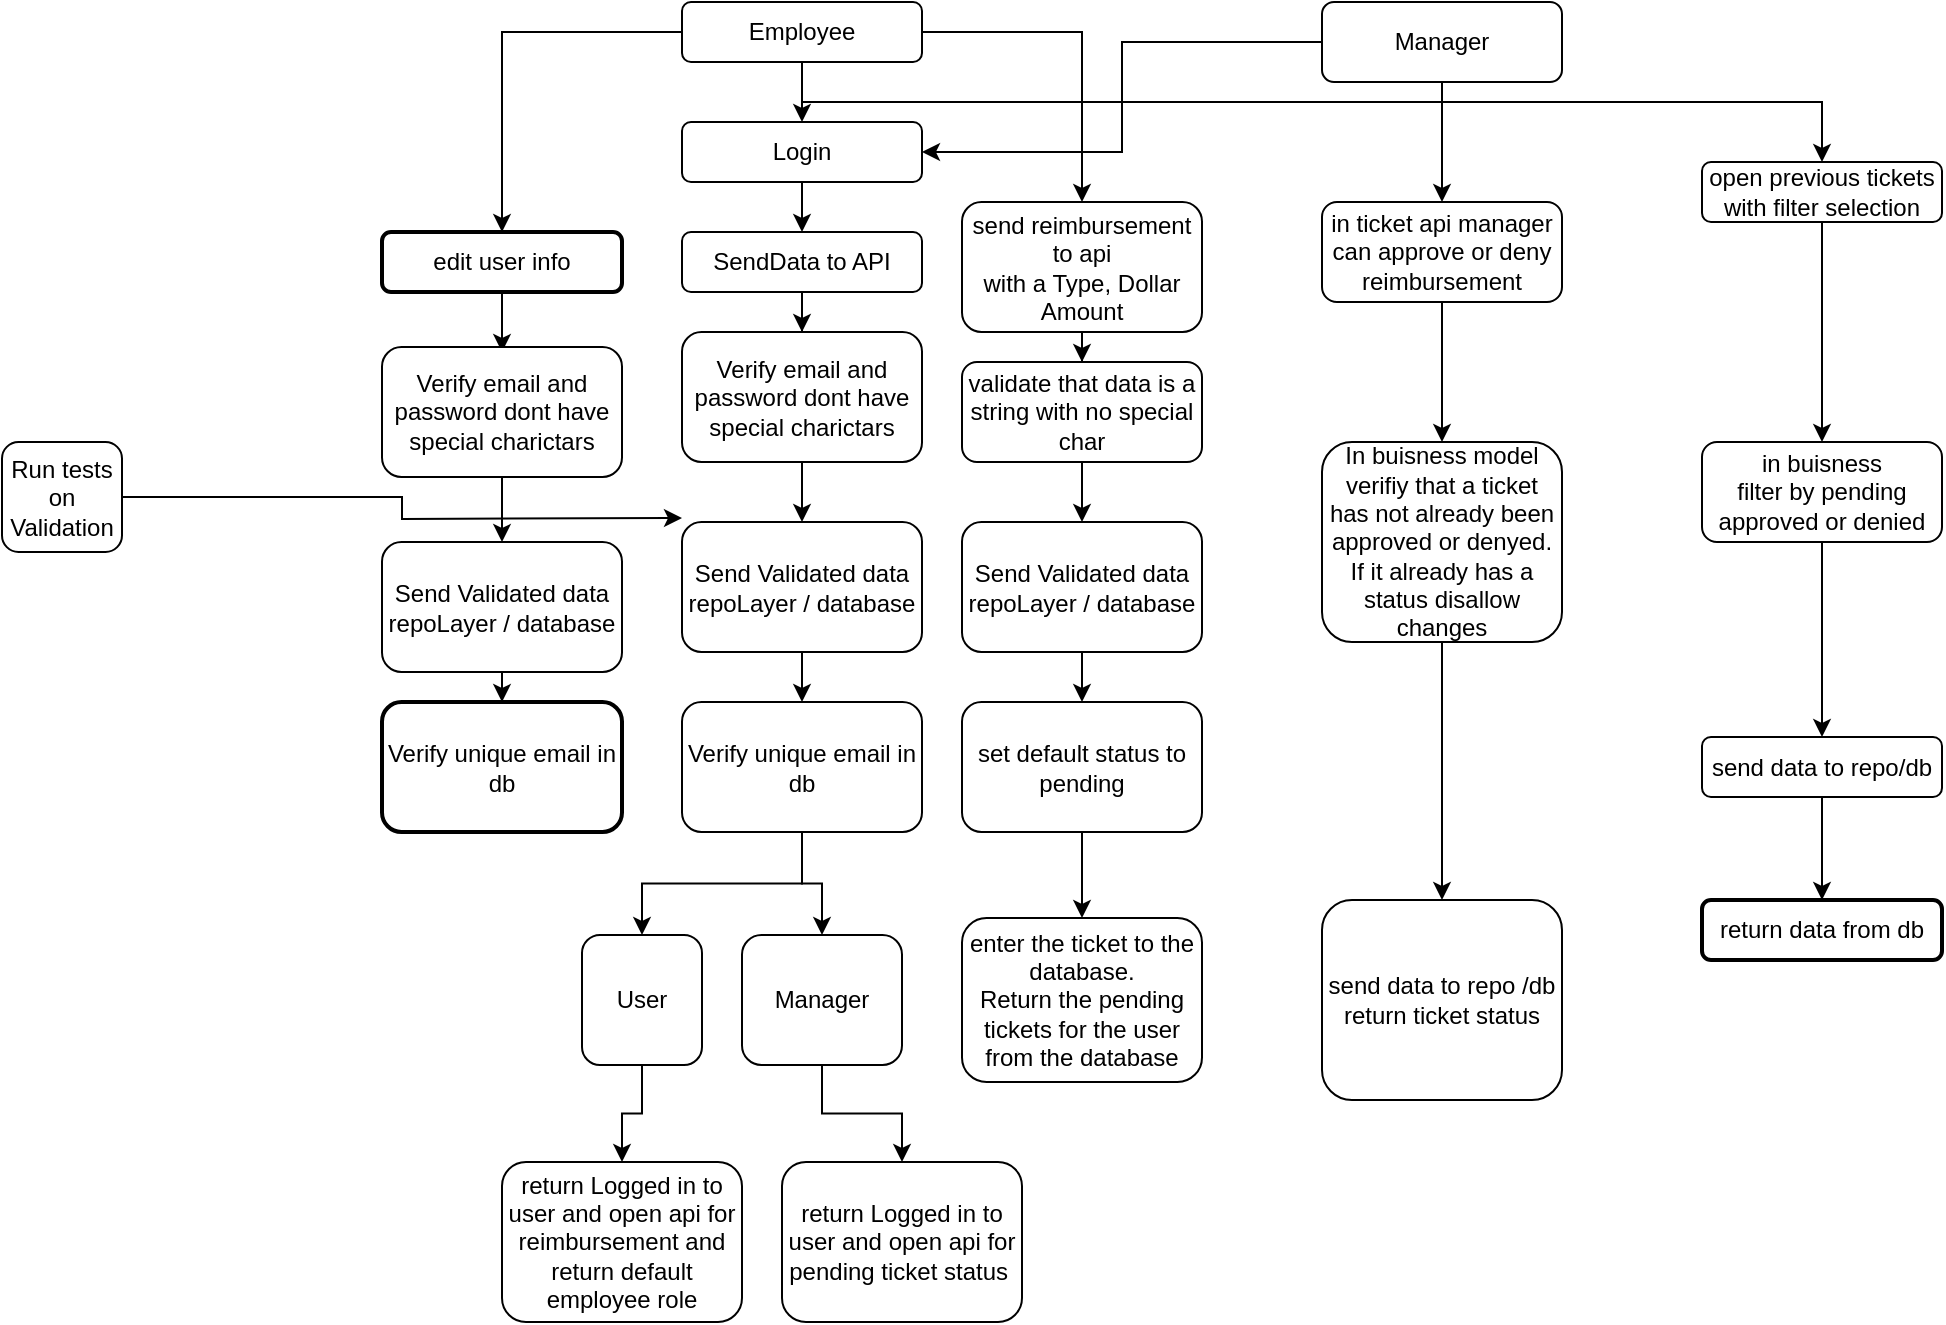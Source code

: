 <mxfile>
    <diagram id="myox_wIYIGJzvfS4QjIp" name="Page-1">
        <mxGraphModel dx="1630" dy="565" grid="1" gridSize="10" guides="1" tooltips="1" connect="1" arrows="1" fold="1" page="1" pageScale="1" pageWidth="850" pageHeight="1100" math="0" shadow="0">
            <root>
                <mxCell id="0"/>
                <mxCell id="1" parent="0"/>
                <mxCell id="U25JDylt9elMhkWphfTc-34" style="edgeStyle=orthogonalEdgeStyle;rounded=0;orthogonalLoop=1;jettySize=auto;html=1;" parent="1" source="U25JDylt9elMhkWphfTc-32" target="U25JDylt9elMhkWphfTc-33" edge="1">
                    <mxGeometry relative="1" as="geometry"/>
                </mxCell>
                <mxCell id="U25JDylt9elMhkWphfTc-57" style="edgeStyle=orthogonalEdgeStyle;rounded=0;orthogonalLoop=1;jettySize=auto;html=1;exitX=1;exitY=0.5;exitDx=0;exitDy=0;" parent="1" source="U25JDylt9elMhkWphfTc-32" target="U25JDylt9elMhkWphfTc-56" edge="1">
                    <mxGeometry relative="1" as="geometry"/>
                </mxCell>
                <mxCell id="U25JDylt9elMhkWphfTc-91" style="edgeStyle=orthogonalEdgeStyle;rounded=0;orthogonalLoop=1;jettySize=auto;html=1;exitX=0.5;exitY=1;exitDx=0;exitDy=0;" parent="1" source="U25JDylt9elMhkWphfTc-32" target="U25JDylt9elMhkWphfTc-90" edge="1">
                    <mxGeometry relative="1" as="geometry">
                        <Array as="points">
                            <mxPoint x="240" y="110"/>
                            <mxPoint x="750" y="110"/>
                        </Array>
                    </mxGeometry>
                </mxCell>
                <mxCell id="U25JDylt9elMhkWphfTc-99" style="edgeStyle=orthogonalEdgeStyle;rounded=0;orthogonalLoop=1;jettySize=auto;html=1;exitX=0;exitY=0.5;exitDx=0;exitDy=0;" parent="1" source="U25JDylt9elMhkWphfTc-32" target="U25JDylt9elMhkWphfTc-98" edge="1">
                    <mxGeometry relative="1" as="geometry"/>
                </mxCell>
                <mxCell id="U25JDylt9elMhkWphfTc-32" value="Employee" style="rounded=1;whiteSpace=wrap;html=1;" parent="1" vertex="1">
                    <mxGeometry x="180" y="60" width="120" height="30" as="geometry"/>
                </mxCell>
                <mxCell id="U25JDylt9elMhkWphfTc-44" style="edgeStyle=orthogonalEdgeStyle;rounded=0;orthogonalLoop=1;jettySize=auto;html=1;" parent="1" source="U25JDylt9elMhkWphfTc-33" target="U25JDylt9elMhkWphfTc-43" edge="1">
                    <mxGeometry relative="1" as="geometry"/>
                </mxCell>
                <mxCell id="U25JDylt9elMhkWphfTc-33" value="Login" style="rounded=1;whiteSpace=wrap;html=1;" parent="1" vertex="1">
                    <mxGeometry x="180" y="120" width="120" height="30" as="geometry"/>
                </mxCell>
                <mxCell id="U25JDylt9elMhkWphfTc-37" value="return Logged in to user and open api for reimbursement and return default employee role" style="rounded=1;whiteSpace=wrap;html=1;" parent="1" vertex="1">
                    <mxGeometry x="90" y="640" width="120" height="80" as="geometry"/>
                </mxCell>
                <mxCell id="U25JDylt9elMhkWphfTc-46" style="edgeStyle=orthogonalEdgeStyle;rounded=0;orthogonalLoop=1;jettySize=auto;html=1;" parent="1" source="U25JDylt9elMhkWphfTc-43" target="U25JDylt9elMhkWphfTc-45" edge="1">
                    <mxGeometry relative="1" as="geometry"/>
                </mxCell>
                <mxCell id="U25JDylt9elMhkWphfTc-43" value="SendData to API" style="rounded=1;whiteSpace=wrap;html=1;" parent="1" vertex="1">
                    <mxGeometry x="180" y="175" width="120" height="30" as="geometry"/>
                </mxCell>
                <mxCell id="U25JDylt9elMhkWphfTc-52" style="edgeStyle=orthogonalEdgeStyle;rounded=0;orthogonalLoop=1;jettySize=auto;html=1;exitX=0.5;exitY=1;exitDx=0;exitDy=0;" parent="1" source="U25JDylt9elMhkWphfTc-45" target="U25JDylt9elMhkWphfTc-51" edge="1">
                    <mxGeometry relative="1" as="geometry"/>
                </mxCell>
                <mxCell id="U25JDylt9elMhkWphfTc-45" value="Verify email and password dont have special charictars" style="rounded=1;whiteSpace=wrap;html=1;" parent="1" vertex="1">
                    <mxGeometry x="180" y="225" width="120" height="65" as="geometry"/>
                </mxCell>
                <mxCell id="U25JDylt9elMhkWphfTc-68" style="edgeStyle=orthogonalEdgeStyle;rounded=0;orthogonalLoop=1;jettySize=auto;html=1;" parent="1" source="U25JDylt9elMhkWphfTc-51" target="U25JDylt9elMhkWphfTc-67" edge="1">
                    <mxGeometry relative="1" as="geometry"/>
                </mxCell>
                <mxCell id="U25JDylt9elMhkWphfTc-51" value="Send Validated data repoLayer / database" style="rounded=1;whiteSpace=wrap;html=1;" parent="1" vertex="1">
                    <mxGeometry x="180" y="320" width="120" height="65" as="geometry"/>
                </mxCell>
                <mxCell id="U25JDylt9elMhkWphfTc-106" style="edgeStyle=orthogonalEdgeStyle;rounded=0;orthogonalLoop=1;jettySize=auto;html=1;" parent="1" source="U25JDylt9elMhkWphfTc-53" edge="1">
                    <mxGeometry relative="1" as="geometry">
                        <mxPoint x="180" y="318" as="targetPoint"/>
                    </mxGeometry>
                </mxCell>
                <mxCell id="U25JDylt9elMhkWphfTc-53" value="Run tests on Validation" style="rounded=1;whiteSpace=wrap;html=1;" parent="1" vertex="1">
                    <mxGeometry x="-160" y="280" width="60" height="55" as="geometry"/>
                </mxCell>
                <mxCell id="U25JDylt9elMhkWphfTc-59" style="edgeStyle=orthogonalEdgeStyle;rounded=0;orthogonalLoop=1;jettySize=auto;html=1;" parent="1" source="U25JDylt9elMhkWphfTc-56" target="U25JDylt9elMhkWphfTc-58" edge="1">
                    <mxGeometry relative="1" as="geometry"/>
                </mxCell>
                <mxCell id="U25JDylt9elMhkWphfTc-56" value="send reimbursement&lt;br&gt;to api&lt;br&gt;with a Type, Dollar Amount" style="rounded=1;whiteSpace=wrap;html=1;" parent="1" vertex="1">
                    <mxGeometry x="320" y="160" width="120" height="65" as="geometry"/>
                </mxCell>
                <mxCell id="U25JDylt9elMhkWphfTc-70" style="edgeStyle=orthogonalEdgeStyle;rounded=0;orthogonalLoop=1;jettySize=auto;html=1;exitX=0.5;exitY=1;exitDx=0;exitDy=0;entryX=0.5;entryY=0;entryDx=0;entryDy=0;" parent="1" source="U25JDylt9elMhkWphfTc-58" target="U25JDylt9elMhkWphfTc-69" edge="1">
                    <mxGeometry relative="1" as="geometry"/>
                </mxCell>
                <mxCell id="U25JDylt9elMhkWphfTc-58" value="validate that data is a string with no special char" style="rounded=1;whiteSpace=wrap;html=1;" parent="1" vertex="1">
                    <mxGeometry x="320" y="240" width="120" height="50" as="geometry"/>
                </mxCell>
                <mxCell id="U25JDylt9elMhkWphfTc-80" style="edgeStyle=orthogonalEdgeStyle;rounded=0;orthogonalLoop=1;jettySize=auto;html=1;exitX=0.5;exitY=1;exitDx=0;exitDy=0;" parent="1" source="U25JDylt9elMhkWphfTc-67" target="U25JDylt9elMhkWphfTc-79" edge="1">
                    <mxGeometry relative="1" as="geometry"/>
                </mxCell>
                <mxCell id="U25JDylt9elMhkWphfTc-82" style="edgeStyle=orthogonalEdgeStyle;rounded=0;orthogonalLoop=1;jettySize=auto;html=1;exitX=0.5;exitY=1;exitDx=0;exitDy=0;entryX=0.5;entryY=0;entryDx=0;entryDy=0;" parent="1" source="U25JDylt9elMhkWphfTc-67" target="U25JDylt9elMhkWphfTc-81" edge="1">
                    <mxGeometry relative="1" as="geometry"/>
                </mxCell>
                <mxCell id="U25JDylt9elMhkWphfTc-67" value="Verify unique email in db" style="rounded=1;whiteSpace=wrap;html=1;" parent="1" vertex="1">
                    <mxGeometry x="180" y="410" width="120" height="65" as="geometry"/>
                </mxCell>
                <mxCell id="U25JDylt9elMhkWphfTc-72" style="edgeStyle=orthogonalEdgeStyle;rounded=0;orthogonalLoop=1;jettySize=auto;html=1;exitX=0.5;exitY=1;exitDx=0;exitDy=0;" parent="1" source="U25JDylt9elMhkWphfTc-69" target="U25JDylt9elMhkWphfTc-71" edge="1">
                    <mxGeometry relative="1" as="geometry"/>
                </mxCell>
                <mxCell id="U25JDylt9elMhkWphfTc-69" value="Send Validated data repoLayer / database" style="rounded=1;whiteSpace=wrap;html=1;" parent="1" vertex="1">
                    <mxGeometry x="320" y="320" width="120" height="65" as="geometry"/>
                </mxCell>
                <mxCell id="U25JDylt9elMhkWphfTc-74" style="edgeStyle=orthogonalEdgeStyle;rounded=0;orthogonalLoop=1;jettySize=auto;html=1;" parent="1" source="U25JDylt9elMhkWphfTc-71" target="U25JDylt9elMhkWphfTc-73" edge="1">
                    <mxGeometry relative="1" as="geometry"/>
                </mxCell>
                <mxCell id="U25JDylt9elMhkWphfTc-71" value="set default status to pending" style="rounded=1;whiteSpace=wrap;html=1;" parent="1" vertex="1">
                    <mxGeometry x="320" y="410" width="120" height="65" as="geometry"/>
                </mxCell>
                <mxCell id="U25JDylt9elMhkWphfTc-73" value="enter the ticket to the database.&lt;br&gt;Return the pending tickets for the user from the database" style="rounded=1;whiteSpace=wrap;html=1;" parent="1" vertex="1">
                    <mxGeometry x="320" y="518" width="120" height="82" as="geometry"/>
                </mxCell>
                <mxCell id="U25JDylt9elMhkWphfTc-76" style="edgeStyle=orthogonalEdgeStyle;rounded=0;orthogonalLoop=1;jettySize=auto;html=1;exitX=0;exitY=0.5;exitDx=0;exitDy=0;entryX=1;entryY=0.5;entryDx=0;entryDy=0;" parent="1" source="U25JDylt9elMhkWphfTc-75" target="U25JDylt9elMhkWphfTc-33" edge="1">
                    <mxGeometry relative="1" as="geometry"/>
                </mxCell>
                <mxCell id="U25JDylt9elMhkWphfTc-78" style="edgeStyle=orthogonalEdgeStyle;rounded=0;orthogonalLoop=1;jettySize=auto;html=1;exitX=0.5;exitY=1;exitDx=0;exitDy=0;" parent="1" source="U25JDylt9elMhkWphfTc-75" target="U25JDylt9elMhkWphfTc-77" edge="1">
                    <mxGeometry relative="1" as="geometry"/>
                </mxCell>
                <mxCell id="U25JDylt9elMhkWphfTc-75" value="Manager" style="rounded=1;whiteSpace=wrap;html=1;" parent="1" vertex="1">
                    <mxGeometry x="500" y="60" width="120" height="40" as="geometry"/>
                </mxCell>
                <mxCell id="U25JDylt9elMhkWphfTc-87" style="edgeStyle=orthogonalEdgeStyle;rounded=0;orthogonalLoop=1;jettySize=auto;html=1;" parent="1" source="U25JDylt9elMhkWphfTc-77" target="U25JDylt9elMhkWphfTc-86" edge="1">
                    <mxGeometry relative="1" as="geometry"/>
                </mxCell>
                <mxCell id="U25JDylt9elMhkWphfTc-77" value="in ticket api manager can approve or deny reimbursement" style="rounded=1;whiteSpace=wrap;html=1;" parent="1" vertex="1">
                    <mxGeometry x="500" y="160" width="120" height="50" as="geometry"/>
                </mxCell>
                <mxCell id="U25JDylt9elMhkWphfTc-83" style="edgeStyle=orthogonalEdgeStyle;rounded=0;orthogonalLoop=1;jettySize=auto;html=1;exitX=0.5;exitY=1;exitDx=0;exitDy=0;entryX=0.5;entryY=0;entryDx=0;entryDy=0;" parent="1" source="U25JDylt9elMhkWphfTc-79" target="U25JDylt9elMhkWphfTc-37" edge="1">
                    <mxGeometry relative="1" as="geometry"/>
                </mxCell>
                <mxCell id="U25JDylt9elMhkWphfTc-79" value="User" style="rounded=1;whiteSpace=wrap;html=1;" parent="1" vertex="1">
                    <mxGeometry x="130" y="526.5" width="60" height="65" as="geometry"/>
                </mxCell>
                <mxCell id="U25JDylt9elMhkWphfTc-85" style="edgeStyle=orthogonalEdgeStyle;rounded=0;orthogonalLoop=1;jettySize=auto;html=1;exitX=0.5;exitY=1;exitDx=0;exitDy=0;entryX=0.5;entryY=0;entryDx=0;entryDy=0;" parent="1" source="U25JDylt9elMhkWphfTc-81" target="U25JDylt9elMhkWphfTc-84" edge="1">
                    <mxGeometry relative="1" as="geometry"/>
                </mxCell>
                <mxCell id="U25JDylt9elMhkWphfTc-81" value="Manager" style="rounded=1;whiteSpace=wrap;html=1;" parent="1" vertex="1">
                    <mxGeometry x="210" y="526.5" width="80" height="65" as="geometry"/>
                </mxCell>
                <mxCell id="U25JDylt9elMhkWphfTc-84" value="return Logged in to user and open api for pending ticket status&amp;nbsp;" style="rounded=1;whiteSpace=wrap;html=1;" parent="1" vertex="1">
                    <mxGeometry x="230" y="640" width="120" height="80" as="geometry"/>
                </mxCell>
                <mxCell id="U25JDylt9elMhkWphfTc-89" style="edgeStyle=orthogonalEdgeStyle;rounded=0;orthogonalLoop=1;jettySize=auto;html=1;" parent="1" source="U25JDylt9elMhkWphfTc-86" target="U25JDylt9elMhkWphfTc-88" edge="1">
                    <mxGeometry relative="1" as="geometry"/>
                </mxCell>
                <mxCell id="U25JDylt9elMhkWphfTc-86" value="In buisness model verifiy that a ticket has not already been approved or denyed.&lt;br&gt;If it already has a status disallow changes" style="rounded=1;whiteSpace=wrap;html=1;" parent="1" vertex="1">
                    <mxGeometry x="500" y="280" width="120" height="100" as="geometry"/>
                </mxCell>
                <mxCell id="U25JDylt9elMhkWphfTc-88" value="send data to repo /db&lt;br&gt;return ticket status" style="rounded=1;whiteSpace=wrap;html=1;" parent="1" vertex="1">
                    <mxGeometry x="500" y="509" width="120" height="100" as="geometry"/>
                </mxCell>
                <mxCell id="U25JDylt9elMhkWphfTc-93" style="edgeStyle=orthogonalEdgeStyle;rounded=0;orthogonalLoop=1;jettySize=auto;html=1;" parent="1" source="U25JDylt9elMhkWphfTc-90" target="U25JDylt9elMhkWphfTc-92" edge="1">
                    <mxGeometry relative="1" as="geometry"/>
                </mxCell>
                <mxCell id="U25JDylt9elMhkWphfTc-90" value="open previous tickets&lt;br&gt;with filter selection" style="rounded=1;whiteSpace=wrap;html=1;" parent="1" vertex="1">
                    <mxGeometry x="690" y="140" width="120" height="30" as="geometry"/>
                </mxCell>
                <mxCell id="U25JDylt9elMhkWphfTc-95" style="edgeStyle=orthogonalEdgeStyle;rounded=0;orthogonalLoop=1;jettySize=auto;html=1;" parent="1" source="U25JDylt9elMhkWphfTc-92" target="U25JDylt9elMhkWphfTc-94" edge="1">
                    <mxGeometry relative="1" as="geometry"/>
                </mxCell>
                <mxCell id="U25JDylt9elMhkWphfTc-92" value="in buisness&lt;br&gt;filter by pending approved or denied" style="rounded=1;whiteSpace=wrap;html=1;" parent="1" vertex="1">
                    <mxGeometry x="690" y="280" width="120" height="50" as="geometry"/>
                </mxCell>
                <mxCell id="U25JDylt9elMhkWphfTc-97" style="edgeStyle=orthogonalEdgeStyle;rounded=0;orthogonalLoop=1;jettySize=auto;html=1;" parent="1" source="U25JDylt9elMhkWphfTc-94" target="U25JDylt9elMhkWphfTc-96" edge="1">
                    <mxGeometry relative="1" as="geometry"/>
                </mxCell>
                <mxCell id="U25JDylt9elMhkWphfTc-94" value="send data to repo/db" style="rounded=1;whiteSpace=wrap;html=1;" parent="1" vertex="1">
                    <mxGeometry x="690" y="427.5" width="120" height="30" as="geometry"/>
                </mxCell>
                <mxCell id="U25JDylt9elMhkWphfTc-96" value="return data from db" style="rounded=1;whiteSpace=wrap;html=1;strokeWidth=2;" parent="1" vertex="1">
                    <mxGeometry x="690" y="509" width="120" height="30" as="geometry"/>
                </mxCell>
                <mxCell id="U25JDylt9elMhkWphfTc-101" style="edgeStyle=orthogonalEdgeStyle;rounded=0;orthogonalLoop=1;jettySize=auto;html=1;" parent="1" source="U25JDylt9elMhkWphfTc-98" edge="1">
                    <mxGeometry relative="1" as="geometry">
                        <mxPoint x="90" y="235" as="targetPoint"/>
                    </mxGeometry>
                </mxCell>
                <mxCell id="U25JDylt9elMhkWphfTc-98" value="edit user info" style="rounded=1;whiteSpace=wrap;html=1;strokeWidth=2;" parent="1" vertex="1">
                    <mxGeometry x="30" y="175" width="120" height="30" as="geometry"/>
                </mxCell>
                <mxCell id="U25JDylt9elMhkWphfTc-104" style="edgeStyle=orthogonalEdgeStyle;rounded=0;orthogonalLoop=1;jettySize=auto;html=1;exitX=0.5;exitY=1;exitDx=0;exitDy=0;entryX=0.5;entryY=0;entryDx=0;entryDy=0;" parent="1" source="U25JDylt9elMhkWphfTc-102" target="U25JDylt9elMhkWphfTc-103" edge="1">
                    <mxGeometry relative="1" as="geometry"/>
                </mxCell>
                <mxCell id="U25JDylt9elMhkWphfTc-102" value="Verify email and password dont have special charictars" style="rounded=1;whiteSpace=wrap;html=1;" parent="1" vertex="1">
                    <mxGeometry x="30" y="232.5" width="120" height="65" as="geometry"/>
                </mxCell>
                <mxCell id="U25JDylt9elMhkWphfTc-108" style="edgeStyle=orthogonalEdgeStyle;rounded=0;orthogonalLoop=1;jettySize=auto;html=1;" parent="1" source="U25JDylt9elMhkWphfTc-103" target="U25JDylt9elMhkWphfTc-107" edge="1">
                    <mxGeometry relative="1" as="geometry"/>
                </mxCell>
                <mxCell id="U25JDylt9elMhkWphfTc-103" value="Send Validated data repoLayer / database" style="rounded=1;whiteSpace=wrap;html=1;" parent="1" vertex="1">
                    <mxGeometry x="30" y="330" width="120" height="65" as="geometry"/>
                </mxCell>
                <mxCell id="U25JDylt9elMhkWphfTc-107" value="Verify unique email in db" style="rounded=1;whiteSpace=wrap;html=1;strokeWidth=2;" parent="1" vertex="1">
                    <mxGeometry x="30" y="410" width="120" height="65" as="geometry"/>
                </mxCell>
            </root>
        </mxGraphModel>
    </diagram>
</mxfile>